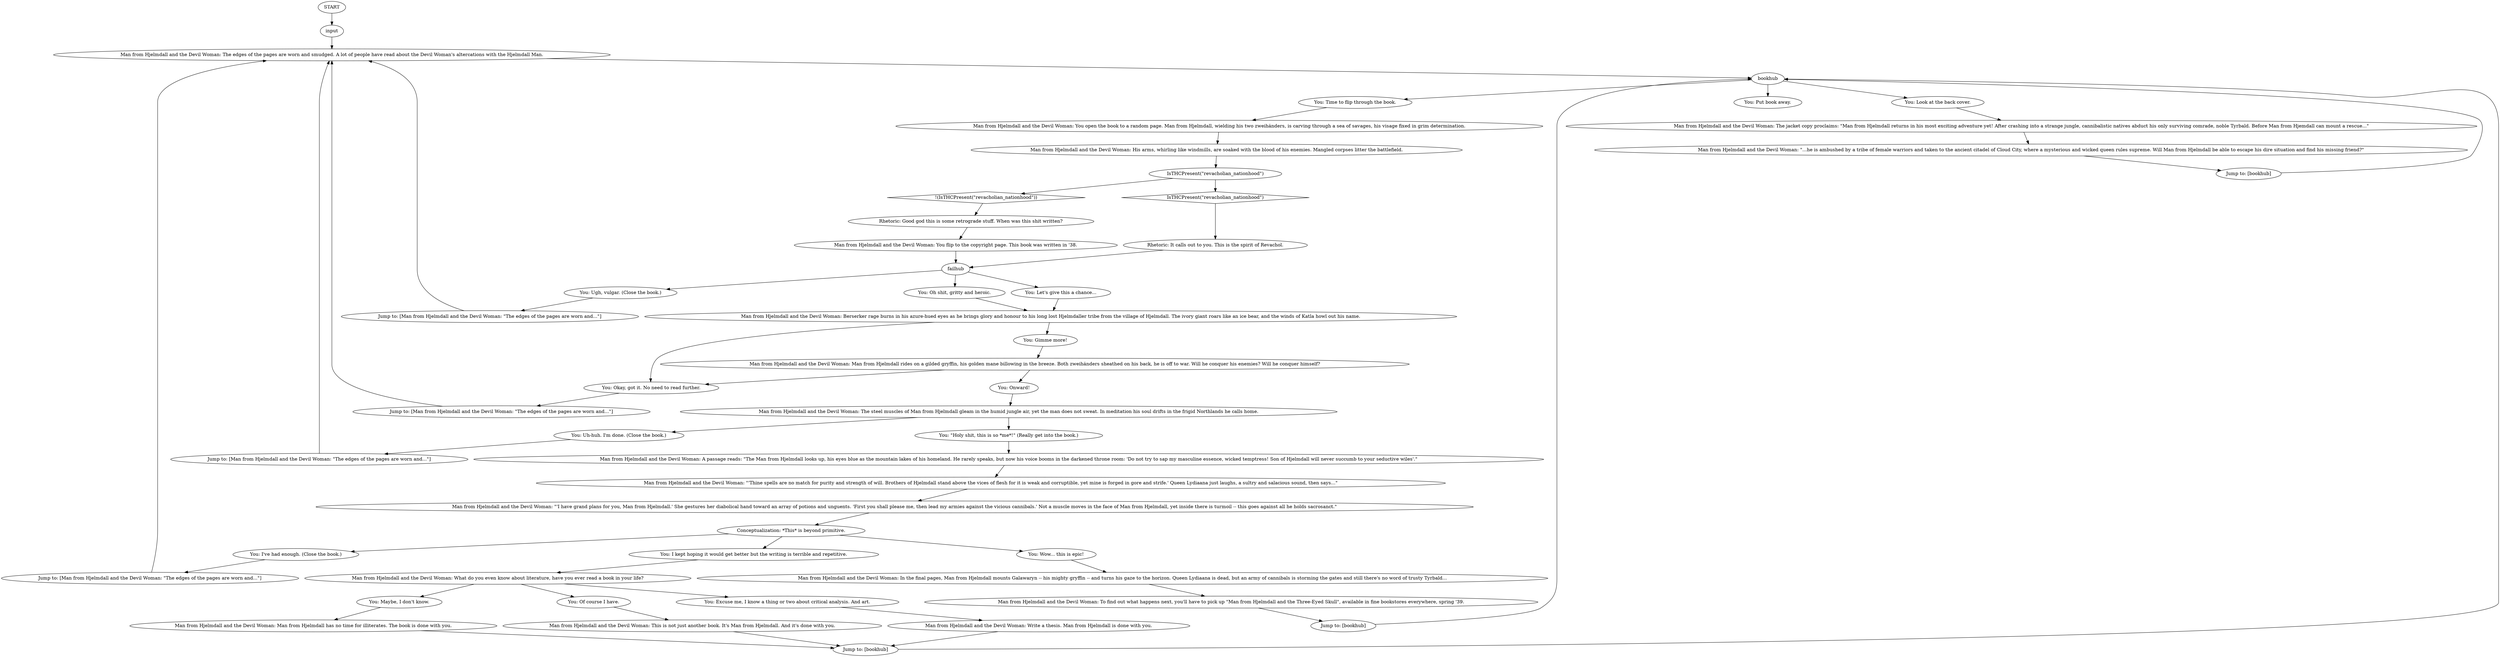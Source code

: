 # INVENTORY / HJELMWOMAN
# Man from Hjelmdall and the Devil Woman.
# ==================================================
digraph G {
	  0 [label="START"];
	  1 [label="input"];
	  2 [label="You: Okay, got it. No need to read further."];
	  3 [label="You: Ugh, vulgar. (Close the book.)"];
	  4 [label="You: Look at the back cover."];
	  5 [label="Man from Hjelmdall and the Devil Woman: \"...he is ambushed by a tribe of female warriors and taken to the ancient citadel of Cloud City, where a mysterious and wicked queen rules supreme. Will Man from Hjelmdall be able to escape his dire situation and find his missing friend?\""];
	  6 [label="Rhetoric: It calls out to you. This is the spirit of Revachol."];
	  7 [label="Man from Hjelmdall and the Devil Woman: Write a thesis. Man from Hjelmdall is done with you."];
	  8 [label="Man from Hjelmdall and the Devil Woman: The steel muscles of Man from Hjelmdall gleam in the humid jungle air, yet the man does not sweat. In meditation his soul drifts in the frigid Northlands he calls home."];
	  9 [label="You: Maybe, I don't know."];
	  10 [label="You: I kept hoping it would get better but the writing is terrible and repetitive."];
	  11 [label="You: Let's give this a chance..."];
	  12 [label="Man from Hjelmdall and the Devil Woman: You flip to the copyright page. This book was written in '38."];
	  13 [label="Man from Hjelmdall and the Devil Woman: The jacket copy proclaims: \"Man from Hjelmdall returns in his most exciting adventure yet! After crashing into a strange jungle, cannibalistic natives abduct his only surviving comrade, noble Tyrbald. Before Man from Hjemdall can mount a rescue...\""];
	  14 [label="Man from Hjelmdall and the Devil Woman: \"'Thine spells are no match for purity and strength of will. Brothers of Hjelmdall stand above the vices of flesh for it is weak and corruptible, yet mine is forged in gore and strife.' Queen Lydiaana just laughs, a sultry and salacious sound, then says...\""];
	  15 [label="You: \"Holy shit, this is so *me*!\" (Really get into the book.)"];
	  16 [label="Man from Hjelmdall and the Devil Woman: The edges of the pages are worn and smudged. A lot of people have read about the Devil Woman's altercations with the Hjelmdall Man."];
	  17 [label="Man from Hjelmdall and the Devil Woman: Berserker rage burns in his azure-hued eyes as he brings glory and honour to his long lost Hjelmdaller tribe from the village of Hjelmdall. The ivory giant roars like an ice bear, and the winds of Katla howl out his name."];
	  18 [label="Man from Hjelmdall and the Devil Woman: A passage reads: \"The Man from Hjelmdall looks up, his eyes blue as the mountain lakes of his homeland. He rarely speaks, but now his voice booms in the darkened throne room: 'Do not try to sap my masculine essence, wicked temptress! Son of Hjelmdall will never succumb to your seductive wiles'.\""];
	  19 [label="You: Gimme more!"];
	  20 [label="You: I've had enough. (Close the book.)"];
	  21 [label="Man from Hjelmdall and the Devil Woman: In the final pages, Man from Hjelmdall mounts Galawaryn -- his mighty gryffin -- and turns his gaze to the horizon. Queen Lydiaana is dead, but an army of cannibals is storming the gates and still there's no word of trusty Tyrbald..."];
	  22 [label="You: Time to flip through the book."];
	  23 [label="Jump to: [Man from Hjelmdall and the Devil Woman: \"The edges of the pages are worn and...\"]"];
	  24 [label="Jump to: [Man from Hjelmdall and the Devil Woman: \"The edges of the pages are worn and...\"]"];
	  25 [label="Rhetoric: Good god this is some retrograde stuff. When was this shit written?"];
	  26 [label="Man from Hjelmdall and the Devil Woman: To find out what happens next, you'll have to pick up \"Man from Hjelmdall and the Three-Eyed Skull\", available in fine bookstores everywhere, spring '39."];
	  27 [label="IsTHCPresent(\"revacholian_nationhood\")"];
	  28 [label="IsTHCPresent(\"revacholian_nationhood\")", shape=diamond];
	  29 [label="!(IsTHCPresent(\"revacholian_nationhood\"))", shape=diamond];
	  30 [label="failhub"];
	  31 [label="Jump to: [Man from Hjelmdall and the Devil Woman: \"The edges of the pages are worn and...\"]"];
	  32 [label="Man from Hjelmdall and the Devil Woman: Man from Hjelmdall has no time for illiterates. The book is done with you."];
	  33 [label="You: Put book away."];
	  34 [label="Jump to: [bookhub]"];
	  35 [label="You: Onward!"];
	  36 [label="Jump to: [bookhub]"];
	  38 [label="Man from Hjelmdall and the Devil Woman: What do you even know about literature, have you ever read a book in your life?"];
	  39 [label="You: Uh-huh. I'm done. (Close the book.)"];
	  40 [label="Man from Hjelmdall and the Devil Woman: You open the book to a random page. Man from Hjelmdall, wielding his two zweihänders, is carving through a sea of savages, his visage fixed in grim determination."];
	  41 [label="You: Of course I have."];
	  42 [label="Conceptualization: *This* is beyond primitive."];
	  43 [label="bookhub"];
	  44 [label="Man from Hjelmdall and the Devil Woman: \"'I have grand plans for you, Man from Hjelmdall.' She gestures her diabolical hand toward an array of potions and unguents. 'First you shall please me, then lead my armies against the vicious cannibals.' Not a muscle moves in the face of Man from Hjelmdall, yet inside there is turmoil -- this goes against all he holds sacrosanct.\""];
	  45 [label="Man from Hjelmdall and the Devil Woman: Man from Hjelmdall rides on a gilded gryffin, his golden mane billowing in the breeze. Both zweihänders sheathed on his back, he is off to war. Will he conquer his enemies? Will he conquer himself?"];
	  46 [label="You: Excuse me, I know a thing or two about critical analysis. And art."];
	  47 [label="Jump to: [bookhub]"];
	  48 [label="Man from Hjelmdall and the Devil Woman: His arms, whirling like windmills, are soaked with the blood of his enemies. Mangled corpses litter the battlefield."];
	  49 [label="Jump to: [Man from Hjelmdall and the Devil Woman: \"The edges of the pages are worn and...\"]"];
	  50 [label="You: Oh shit, gritty and heroic."];
	  51 [label="You: Wow... this is epic!"];
	  52 [label="Man from Hjelmdall and the Devil Woman: This is not just another book. It's Man from Hjelmdall. And it's done with you."];
	  0 -> 1
	  1 -> 16
	  2 -> 23
	  3 -> 49
	  4 -> 13
	  5 -> 36
	  6 -> 30
	  7 -> 34
	  8 -> 39
	  8 -> 15
	  9 -> 32
	  10 -> 38
	  11 -> 17
	  12 -> 30
	  13 -> 5
	  14 -> 44
	  15 -> 18
	  16 -> 43
	  17 -> 2
	  17 -> 19
	  18 -> 14
	  19 -> 45
	  20 -> 31
	  21 -> 26
	  22 -> 40
	  23 -> 16
	  24 -> 16
	  25 -> 12
	  26 -> 47
	  27 -> 28
	  27 -> 29
	  28 -> 6
	  29 -> 25
	  30 -> 3
	  30 -> 50
	  30 -> 11
	  31 -> 16
	  32 -> 34
	  34 -> 43
	  35 -> 8
	  36 -> 43
	  38 -> 46
	  38 -> 41
	  38 -> 9
	  39 -> 24
	  40 -> 48
	  41 -> 52
	  42 -> 10
	  42 -> 51
	  42 -> 20
	  43 -> 33
	  43 -> 4
	  43 -> 22
	  44 -> 42
	  45 -> 2
	  45 -> 35
	  46 -> 7
	  47 -> 43
	  48 -> 27
	  49 -> 16
	  50 -> 17
	  51 -> 21
	  52 -> 34
}


